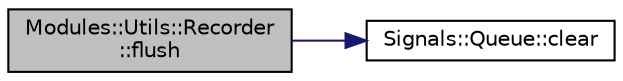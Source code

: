 digraph "Modules::Utils::Recorder::flush"
{
 // INTERACTIVE_SVG=YES
  edge [fontname="Helvetica",fontsize="10",labelfontname="Helvetica",labelfontsize="10"];
  node [fontname="Helvetica",fontsize="10",shape=record];
  rankdir="LR";
  Node1 [label="Modules::Utils::Recorder\l::flush",height=0.2,width=0.4,color="black", fillcolor="grey75", style="filled", fontcolor="black"];
  Node1 -> Node2 [color="midnightblue",fontsize="10",style="solid",fontname="Helvetica"];
  Node2 [label="Signals::Queue::clear",height=0.2,width=0.4,color="black", fillcolor="white", style="filled",URL="$class_signals_1_1_queue.html#aff0a2b19ee8f4633b2fd0da7257eadb4"];
}
